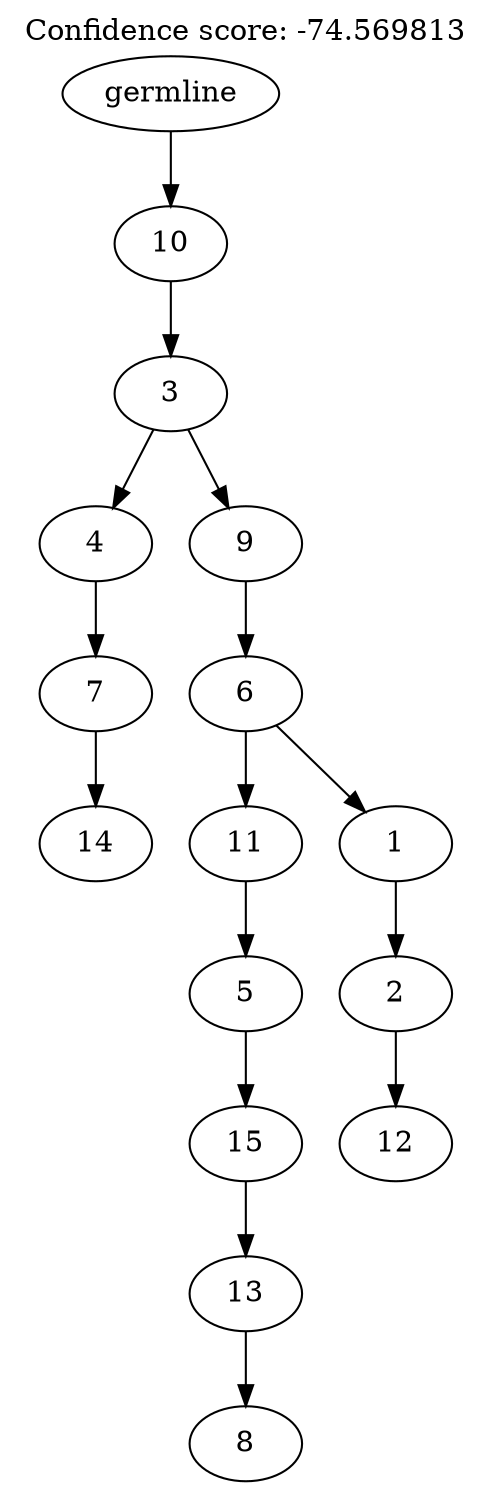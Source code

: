 digraph g {
	"14" -> "15";
	"15" [label="14"];
	"13" -> "14";
	"14" [label="7"];
	"11" -> "12";
	"12" [label="8"];
	"10" -> "11";
	"11" [label="13"];
	"9" -> "10";
	"10" [label="15"];
	"8" -> "9";
	"9" [label="5"];
	"6" -> "7";
	"7" [label="12"];
	"5" -> "6";
	"6" [label="2"];
	"4" -> "5";
	"5" [label="1"];
	"4" -> "8";
	"8" [label="11"];
	"3" -> "4";
	"4" [label="6"];
	"2" -> "3";
	"3" [label="9"];
	"2" -> "13";
	"13" [label="4"];
	"1" -> "2";
	"2" [label="3"];
	"0" -> "1";
	"1" [label="10"];
	"0" [label="germline"];
	labelloc="t";
	label="Confidence score: -74.569813";
}
